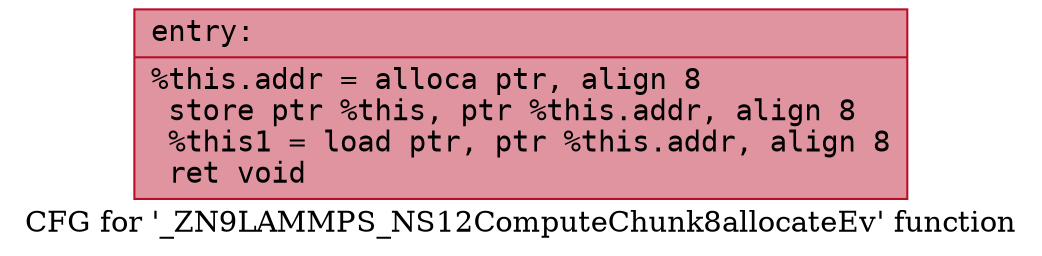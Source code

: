 digraph "CFG for '_ZN9LAMMPS_NS12ComputeChunk8allocateEv' function" {
	label="CFG for '_ZN9LAMMPS_NS12ComputeChunk8allocateEv' function";

	Node0x557a4d480f30 [shape=record,color="#b70d28ff", style=filled, fillcolor="#b70d2870" fontname="Courier",label="{entry:\l|  %this.addr = alloca ptr, align 8\l  store ptr %this, ptr %this.addr, align 8\l  %this1 = load ptr, ptr %this.addr, align 8\l  ret void\l}"];
}

